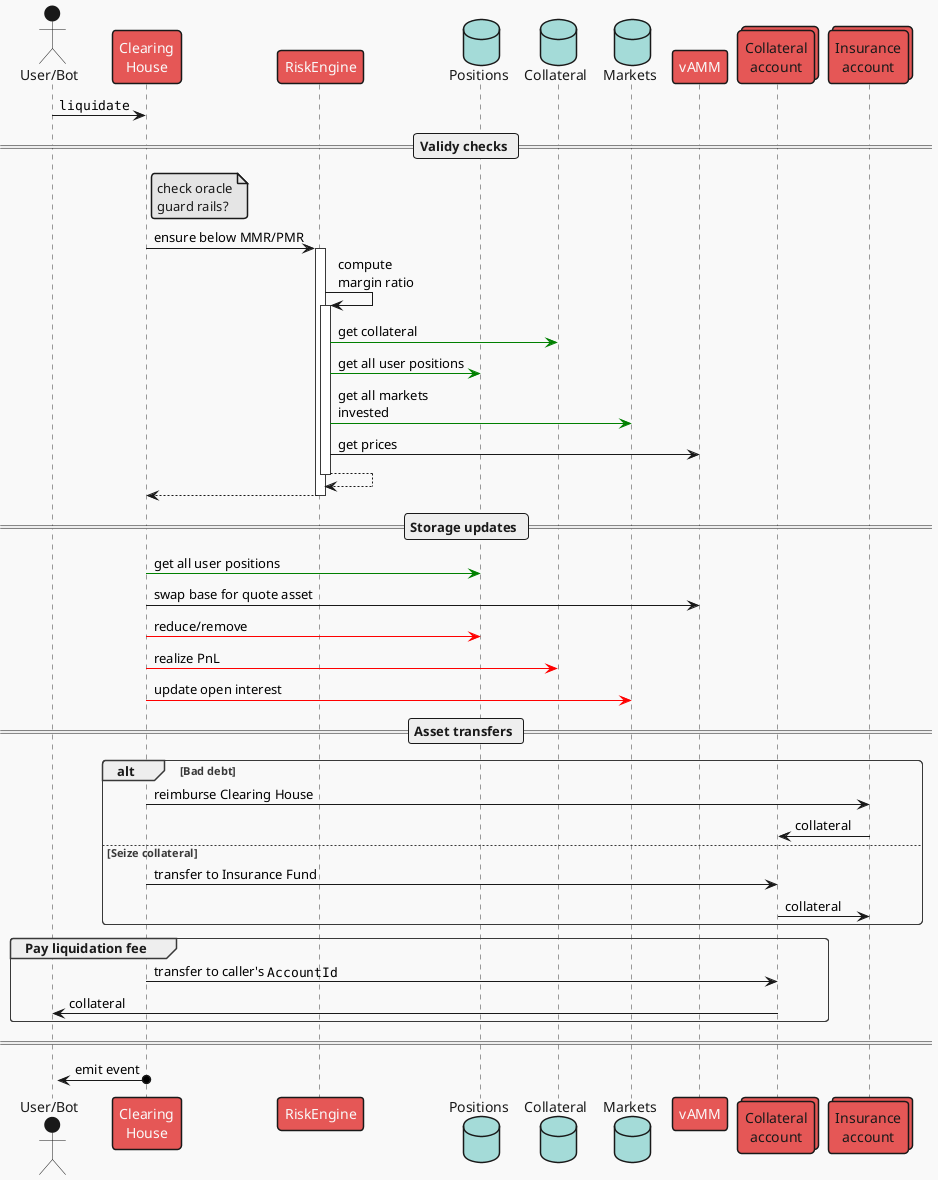 @startuml liquidate
!theme mars

actor "User/Bot" as user
participant "Clearing\nHouse" as ch
participant "RiskEngine" as risk
database "Positions" as positions
database "Collateral" as accs
database "Markets" as mkts
participant "vAMM" as vamm
collections "Collateral\naccount" as vault
collections "Insurance\naccount" as insurance

user -> ch: ""liquidate""

== Validy checks ==

note right ch
check oracle
guard rails?
end note

ch -> risk ++: ensure below MMR/PMR
    risk -> risk ++: compute\nmargin ratio
        risk -[#green]> accs : get collateral
        risk -[#green]> positions : get all user positions
        risk -[#green]> mkts : get all markets\ninvested
        risk -> vamm : get prices
    return
return

== Storage updates ==

    ch -[#green]> positions : get all user positions
    ch -> vamm : swap base for quote asset
    ch -[#red]> positions : reduce/remove
    ch -[#red]> accs : realize PnL
    ch -[#red]> mkts : update open interest

== Asset transfers ==

alt Bad debt
    ch -> insurance : reimburse Clearing House
    insurance -> vault : collateral
else Seize collateral
    ch -> vault : transfer to Insurance Fund
    vault -> insurance : collateral
end

group Pay liquidation fee
    ch -> vault : transfer to caller's ""AccountId""
    vault -> user : collateral
end


====

?<-o ch : emit event
@enduml
